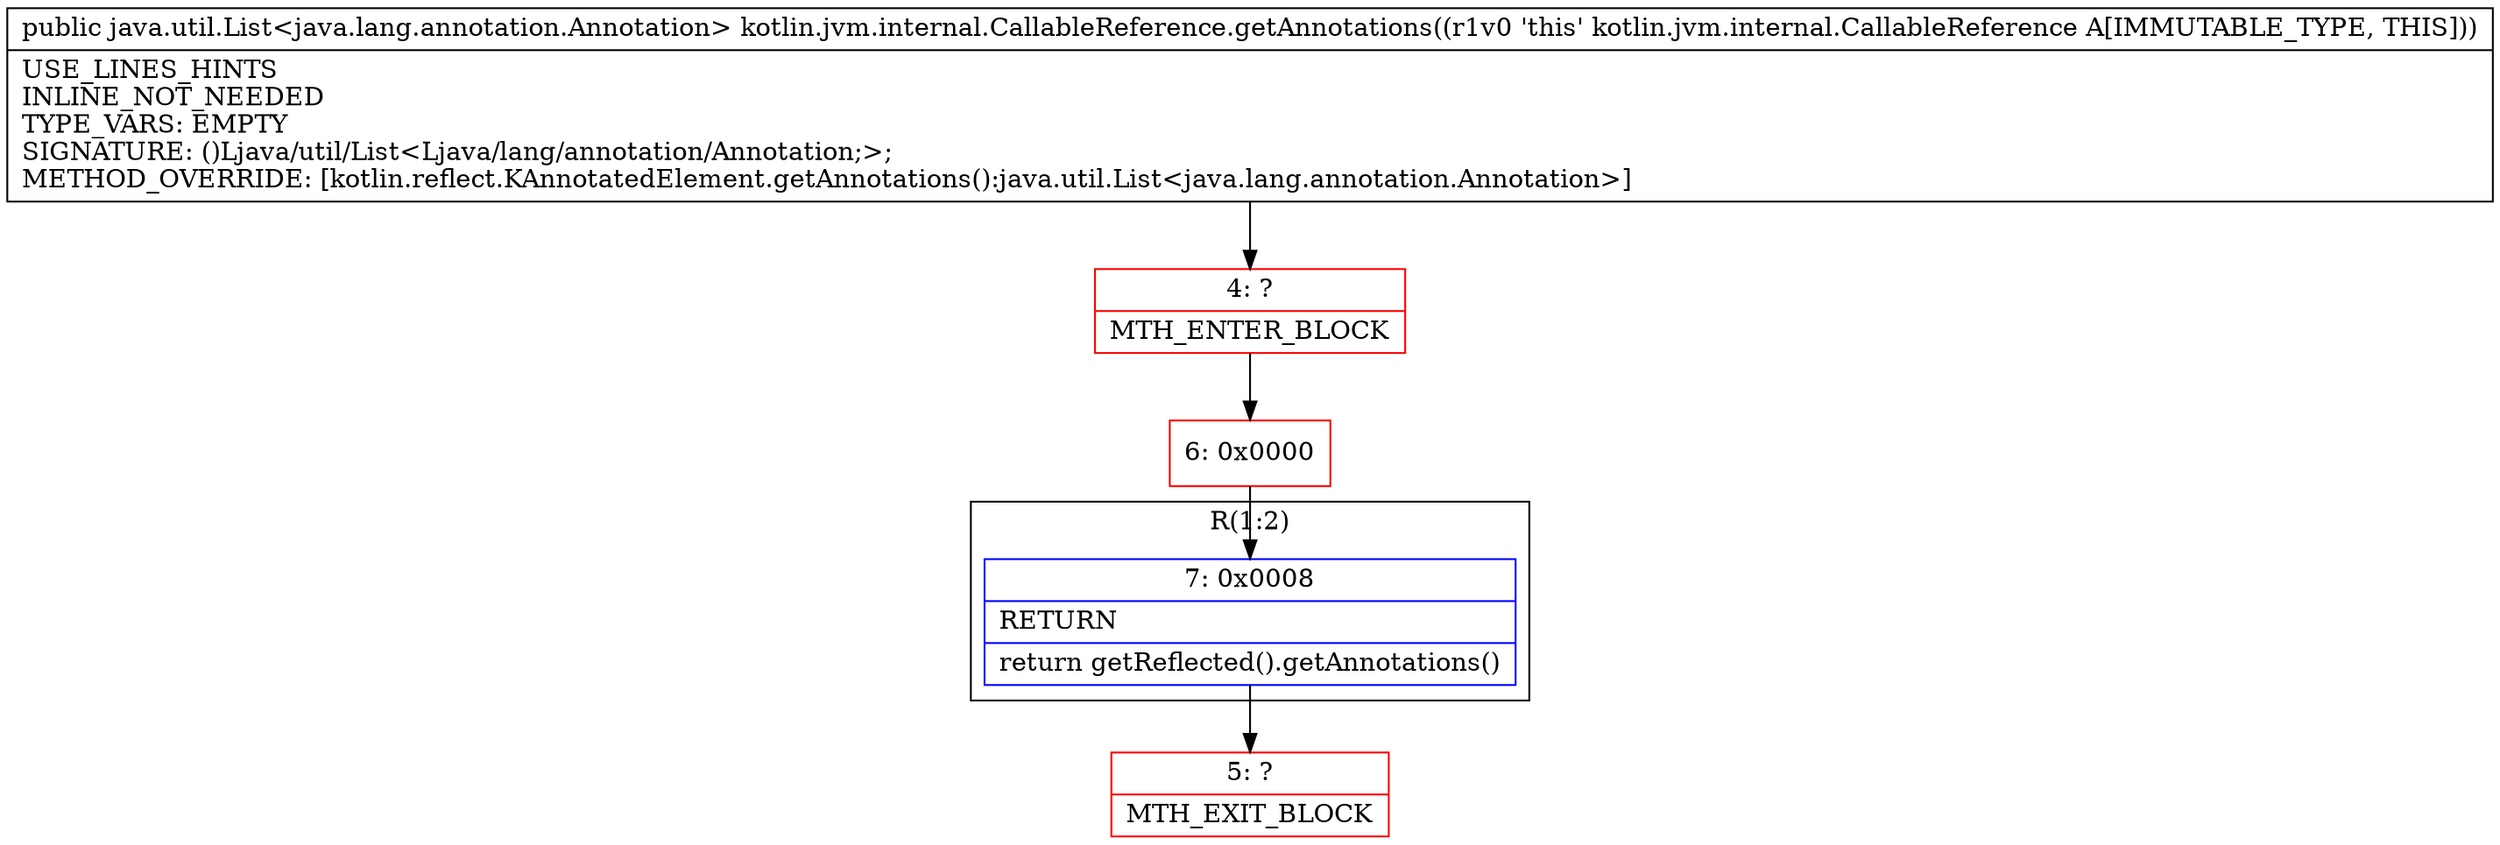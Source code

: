 digraph "CFG forkotlin.jvm.internal.CallableReference.getAnnotations()Ljava\/util\/List;" {
subgraph cluster_Region_2092571009 {
label = "R(1:2)";
node [shape=record,color=blue];
Node_7 [shape=record,label="{7\:\ 0x0008|RETURN\l|return getReflected().getAnnotations()\l}"];
}
Node_4 [shape=record,color=red,label="{4\:\ ?|MTH_ENTER_BLOCK\l}"];
Node_6 [shape=record,color=red,label="{6\:\ 0x0000}"];
Node_5 [shape=record,color=red,label="{5\:\ ?|MTH_EXIT_BLOCK\l}"];
MethodNode[shape=record,label="{public java.util.List\<java.lang.annotation.Annotation\> kotlin.jvm.internal.CallableReference.getAnnotations((r1v0 'this' kotlin.jvm.internal.CallableReference A[IMMUTABLE_TYPE, THIS]))  | USE_LINES_HINTS\lINLINE_NOT_NEEDED\lTYPE_VARS: EMPTY\lSIGNATURE: ()Ljava\/util\/List\<Ljava\/lang\/annotation\/Annotation;\>;\lMETHOD_OVERRIDE: [kotlin.reflect.KAnnotatedElement.getAnnotations():java.util.List\<java.lang.annotation.Annotation\>]\l}"];
MethodNode -> Node_4;Node_7 -> Node_5;
Node_4 -> Node_6;
Node_6 -> Node_7;
}

